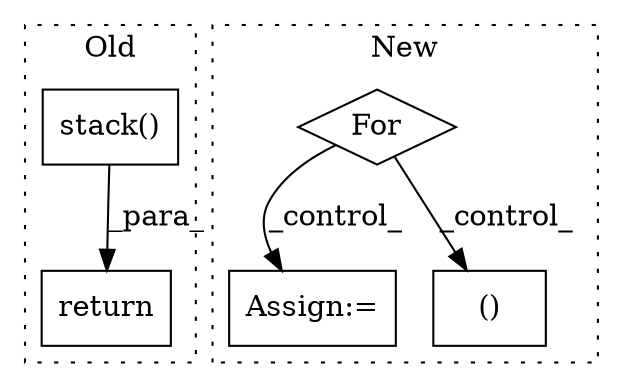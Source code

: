 digraph G {
subgraph cluster0 {
1 [label="stack()" a="75" s="4370,4442" l="10,10" shape="box"];
4 [label="return" a="93" s="4363" l="7" shape="box"];
label = "Old";
style="dotted";
}
subgraph cluster1 {
2 [label="For" a="107" s="3041,3112" l="4,10" shape="diamond"];
3 [label="Assign:=" a="68" s="3336" l="3" shape="box"];
5 [label="()" a="54" s="3586" l="7" shape="box"];
label = "New";
style="dotted";
}
1 -> 4 [label="_para_"];
2 -> 5 [label="_control_"];
2 -> 3 [label="_control_"];
}